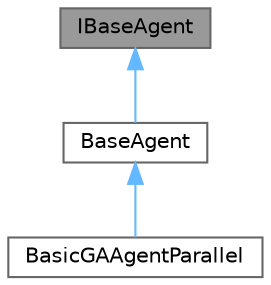 digraph "IBaseAgent"
{
 // LATEX_PDF_SIZE
  bgcolor="transparent";
  edge [fontname=Helvetica,fontsize=10,labelfontname=Helvetica,labelfontsize=10];
  node [fontname=Helvetica,fontsize=10,shape=box,height=0.2,width=0.4];
  Node1 [id="Node000001",label="IBaseAgent",height=0.2,width=0.4,color="gray40", fillcolor="grey60", style="filled", fontcolor="black",tooltip="Defines interface for base agent and properties related to its behaviour."];
  Node1 -> Node2 [id="edge1_Node000001_Node000002",dir="back",color="steelblue1",style="solid",tooltip=" "];
  Node2 [id="Node000002",label="BaseAgent",height=0.2,width=0.4,color="gray40", fillcolor="white", style="filled",URL="$class_base_agent.html",tooltip="Agent component represented in game Implements IBaseAgent interface."];
  Node2 -> Node3 [id="edge2_Node000002_Node000003",dir="back",color="steelblue1",style="solid",tooltip=" "];
  Node3 [id="Node000003",label="BasicGAAgentParallel",height=0.2,width=0.4,color="gray40", fillcolor="white", style="filled",URL="$class_basic_g_a_agent_parallel.html",tooltip="Basic parralel GA agent For path planning use NavMeshAgent (A*)"];
}
